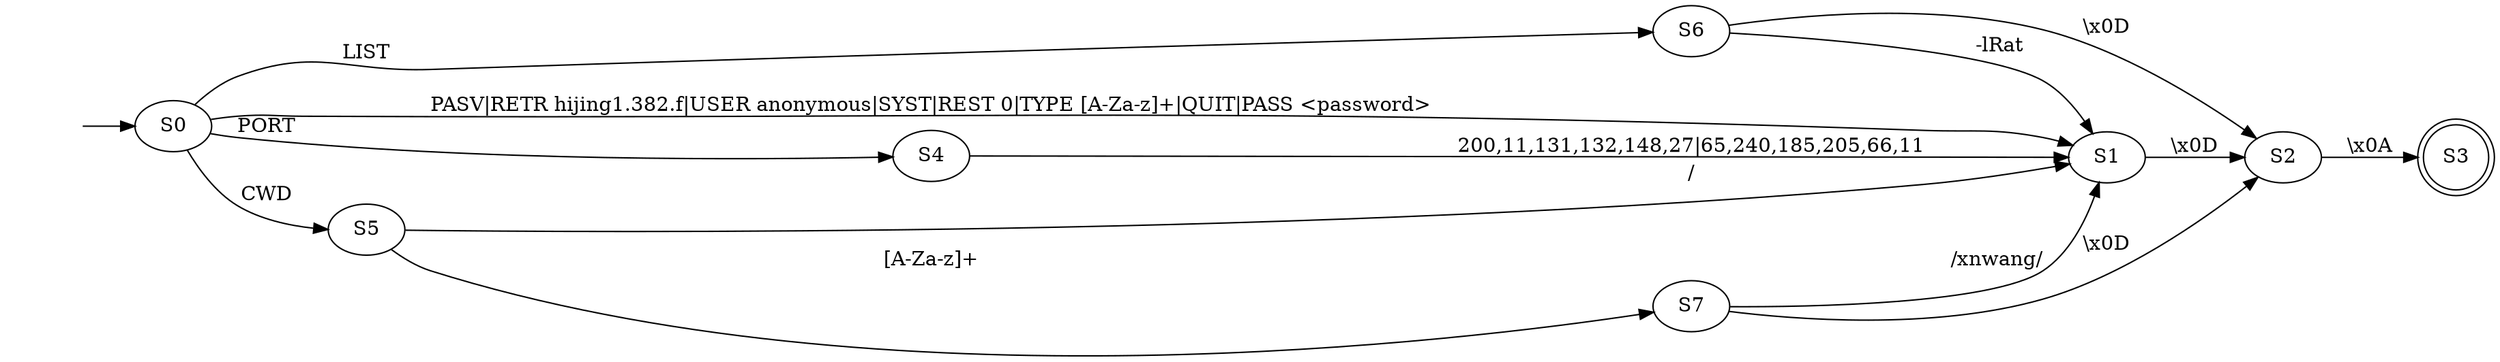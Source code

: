 digraph G {
rankdir=LR;
null [shape=plaintext label=""];
null -> S0
S0 -> S4 [label="PORT "];
S0 -> S5 [label="CWD "];
S0 -> S6 [label="LIST"];
S0 -> S1 [label="PASV|RETR hijing1.382.f|USER anonymous|SYST|REST 0|TYPE [A-Za-z]+|QUIT|PASS <password>"];
S1 -> S2 [label="\\x0D"];
S3 [shape=doublecircle];
S2 -> S3 [label="\\x0A"];
S4 -> S1 [label="200,11,131,132,148,27|65,240,185,205,66,11"];
S5 -> S7 [label="[A-Za-z]+"];
S5 -> S1 [label="/"];
S6 -> S1 [label=" -lRat"];
S6 -> S2 [label="\\x0D"];
S7 -> S2 [label="\\x0D"];
S7 -> S1 [label="/xnwang/"];
}

